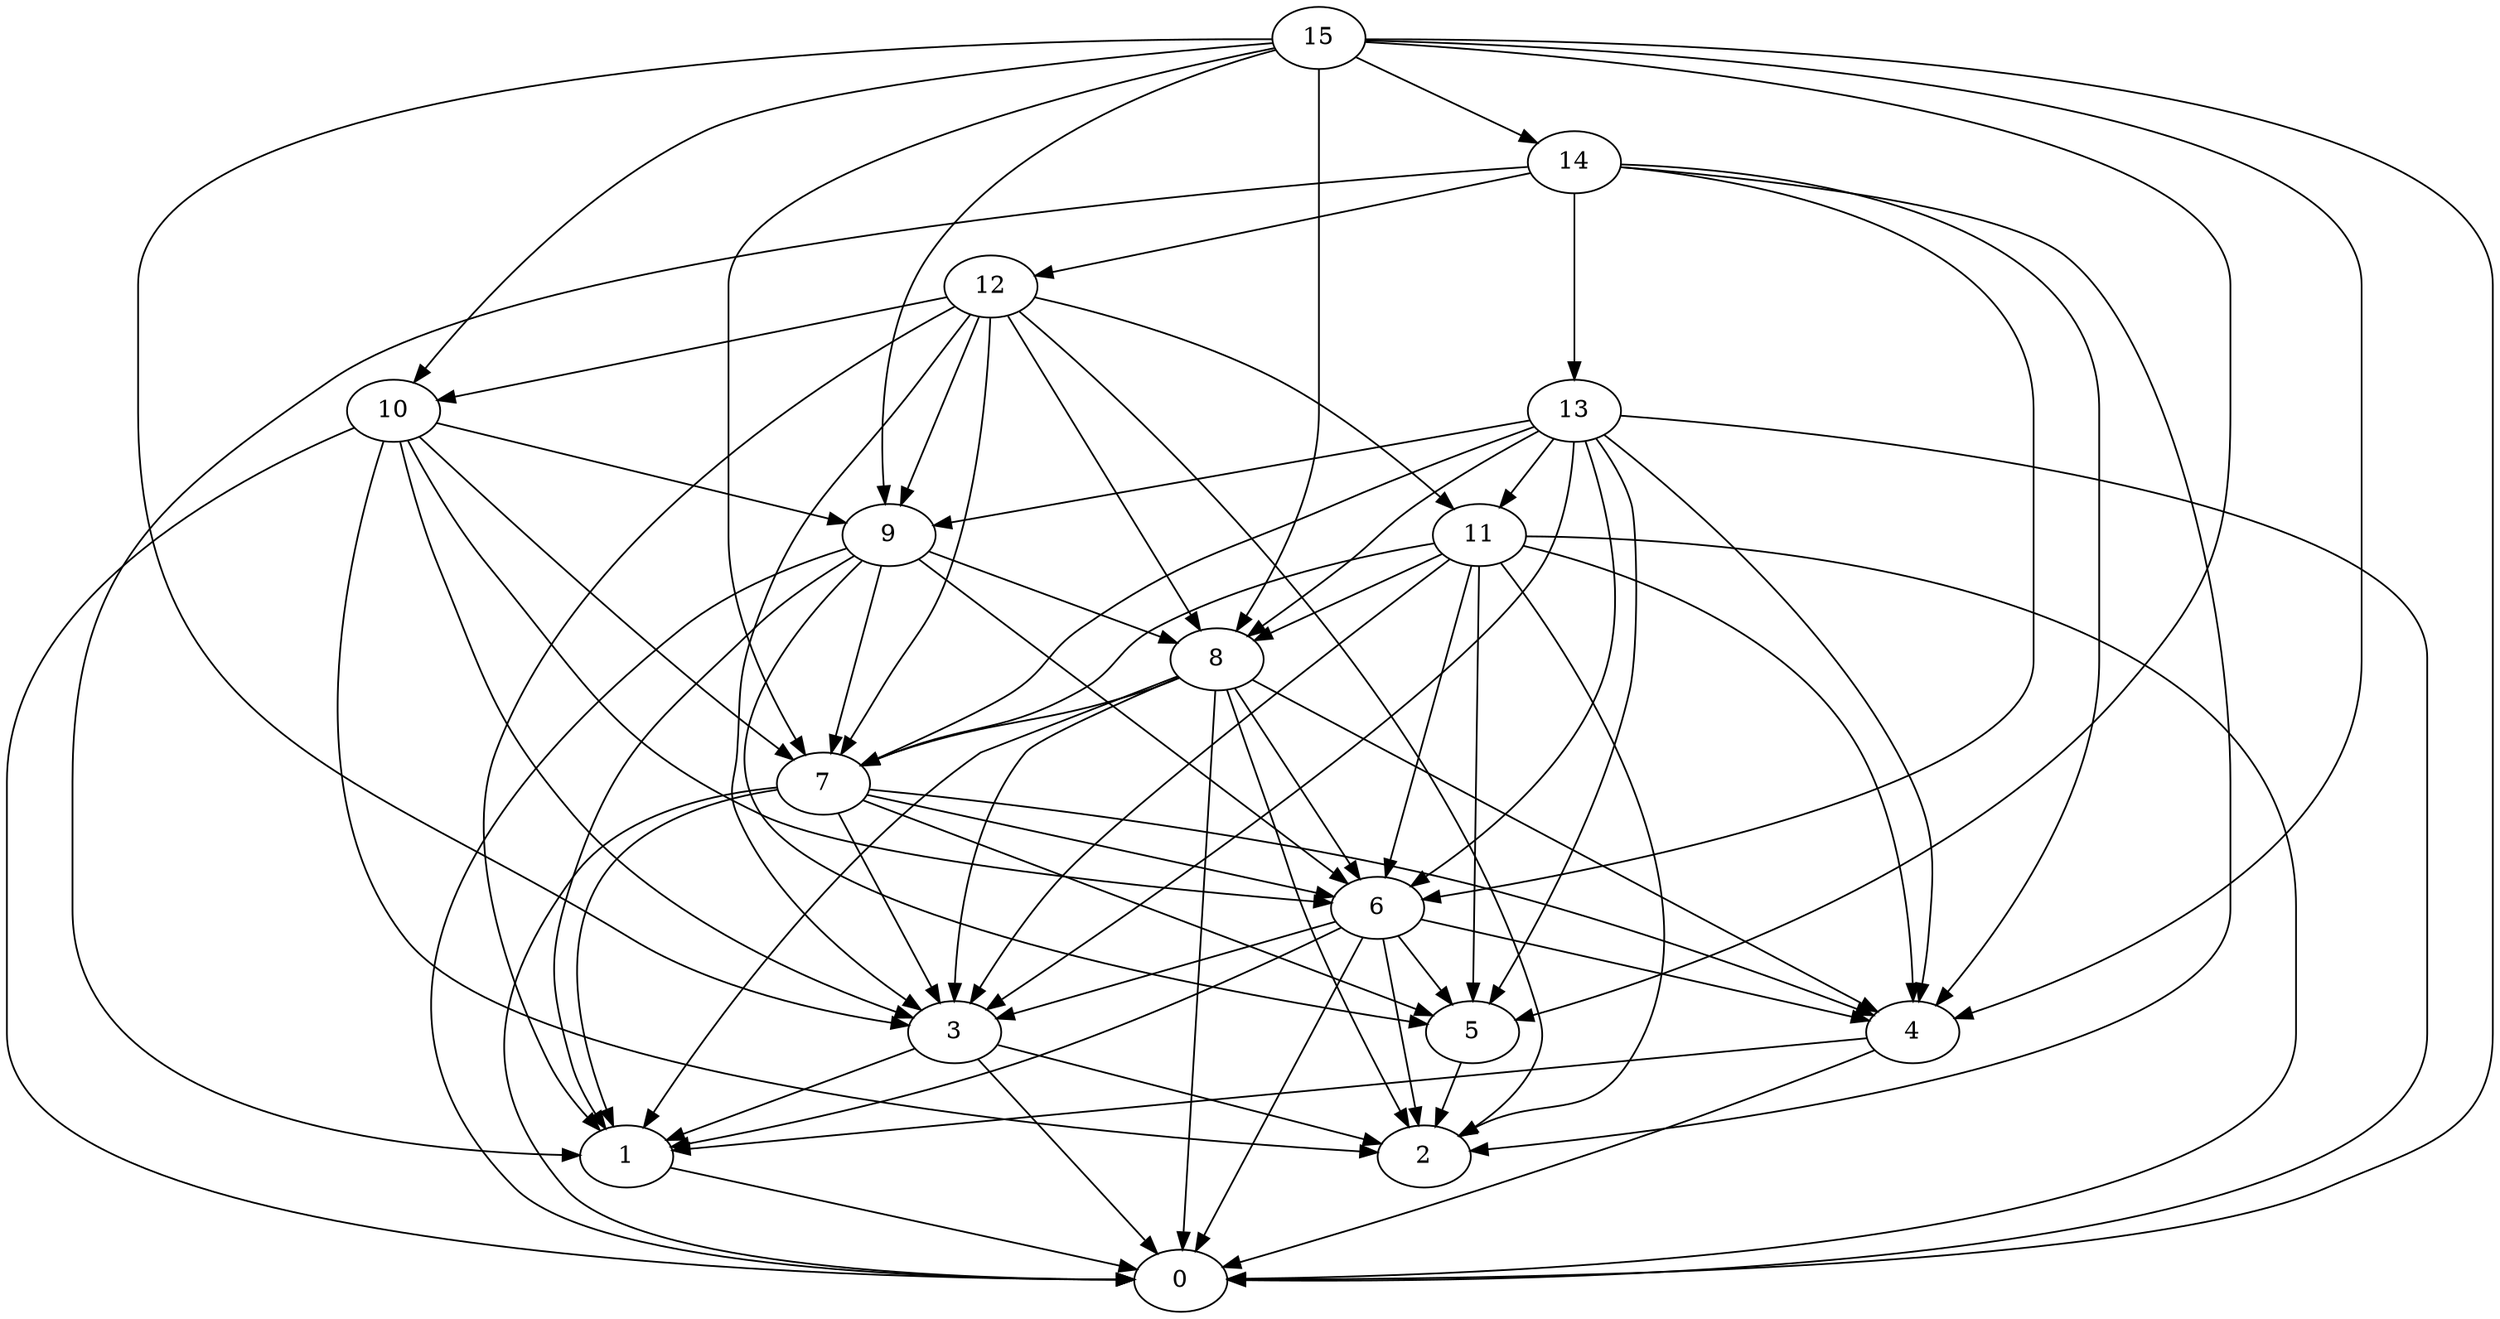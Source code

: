 digraph "Random_Nodes_16_Density_4.88_CCR_9.98_WeightType_Random_Heterogeneous-4-2-strong" {
15 [Weight=4];
14 [Weight=8];
12 [Weight=6];
13 [Weight=7];
10 [Weight=6];
9 [Weight=9];
11 [Weight=4];
8 [Weight=2];
7 [Weight=8];
6 [Weight=5];
4 [Weight=9];
3 [Weight=4];
5 [Weight=4];
1 [Weight=2];
0 [Weight=10];
2 [Weight=10];
7 -> 4 [Weight=8];
15 -> 9 [Weight=10];
13 -> 11 [Weight=4];
11 -> 6 [Weight=20];
6 -> 4 [Weight=18];
15 -> 10 [Weight=18];
13 -> 3 [Weight=4];
14 -> 12 [Weight=20];
6 -> 3 [Weight=6];
14 -> 4 [Weight=6];
6 -> 2 [Weight=6];
10 -> 6 [Weight=20];
7 -> 1 [Weight=20];
10 -> 2 [Weight=4];
15 -> 4 [Weight=18];
13 -> 0 [Weight=18];
3 -> 2 [Weight=18];
7 -> 0 [Weight=12];
15 -> 14 [Weight=6];
12 -> 8 [Weight=12];
6 -> 5 [Weight=4];
3 -> 0 [Weight=8];
4 -> 0 [Weight=16];
10 -> 0 [Weight=12];
14 -> 13 [Weight=14];
11 -> 0 [Weight=8];
8 -> 4 [Weight=4];
14 -> 1 [Weight=12];
15 -> 7 [Weight=12];
10 -> 7 [Weight=4];
11 -> 8 [Weight=12];
11 -> 2 [Weight=8];
7 -> 5 [Weight=6];
11 -> 5 [Weight=6];
9 -> 8 [Weight=14];
15 -> 3 [Weight=14];
12 -> 11 [Weight=18];
9 -> 7 [Weight=18];
10 -> 3 [Weight=4];
4 -> 1 [Weight=18];
7 -> 3 [Weight=6];
8 -> 1 [Weight=12];
15 -> 5 [Weight=8];
8 -> 0 [Weight=20];
6 -> 1 [Weight=6];
12 -> 7 [Weight=18];
13 -> 7 [Weight=16];
13 -> 9 [Weight=12];
12 -> 10 [Weight=14];
5 -> 2 [Weight=20];
13 -> 8 [Weight=10];
12 -> 9 [Weight=18];
13 -> 6 [Weight=20];
15 -> 8 [Weight=4];
11 -> 7 [Weight=14];
14 -> 2 [Weight=20];
12 -> 1 [Weight=14];
11 -> 4 [Weight=18];
8 -> 6 [Weight=6];
6 -> 0 [Weight=16];
11 -> 3 [Weight=6];
3 -> 1 [Weight=18];
1 -> 0 [Weight=12];
7 -> 6 [Weight=20];
10 -> 9 [Weight=12];
13 -> 5 [Weight=20];
12 -> 3 [Weight=12];
8 -> 3 [Weight=18];
8 -> 7 [Weight=6];
13 -> 4 [Weight=12];
9 -> 0 [Weight=10];
9 -> 6 [Weight=16];
8 -> 2 [Weight=6];
15 -> 0 [Weight=20];
9 -> 1 [Weight=8];
9 -> 5 [Weight=20];
12 -> 2 [Weight=20];
14 -> 6 [Weight=10];
}
